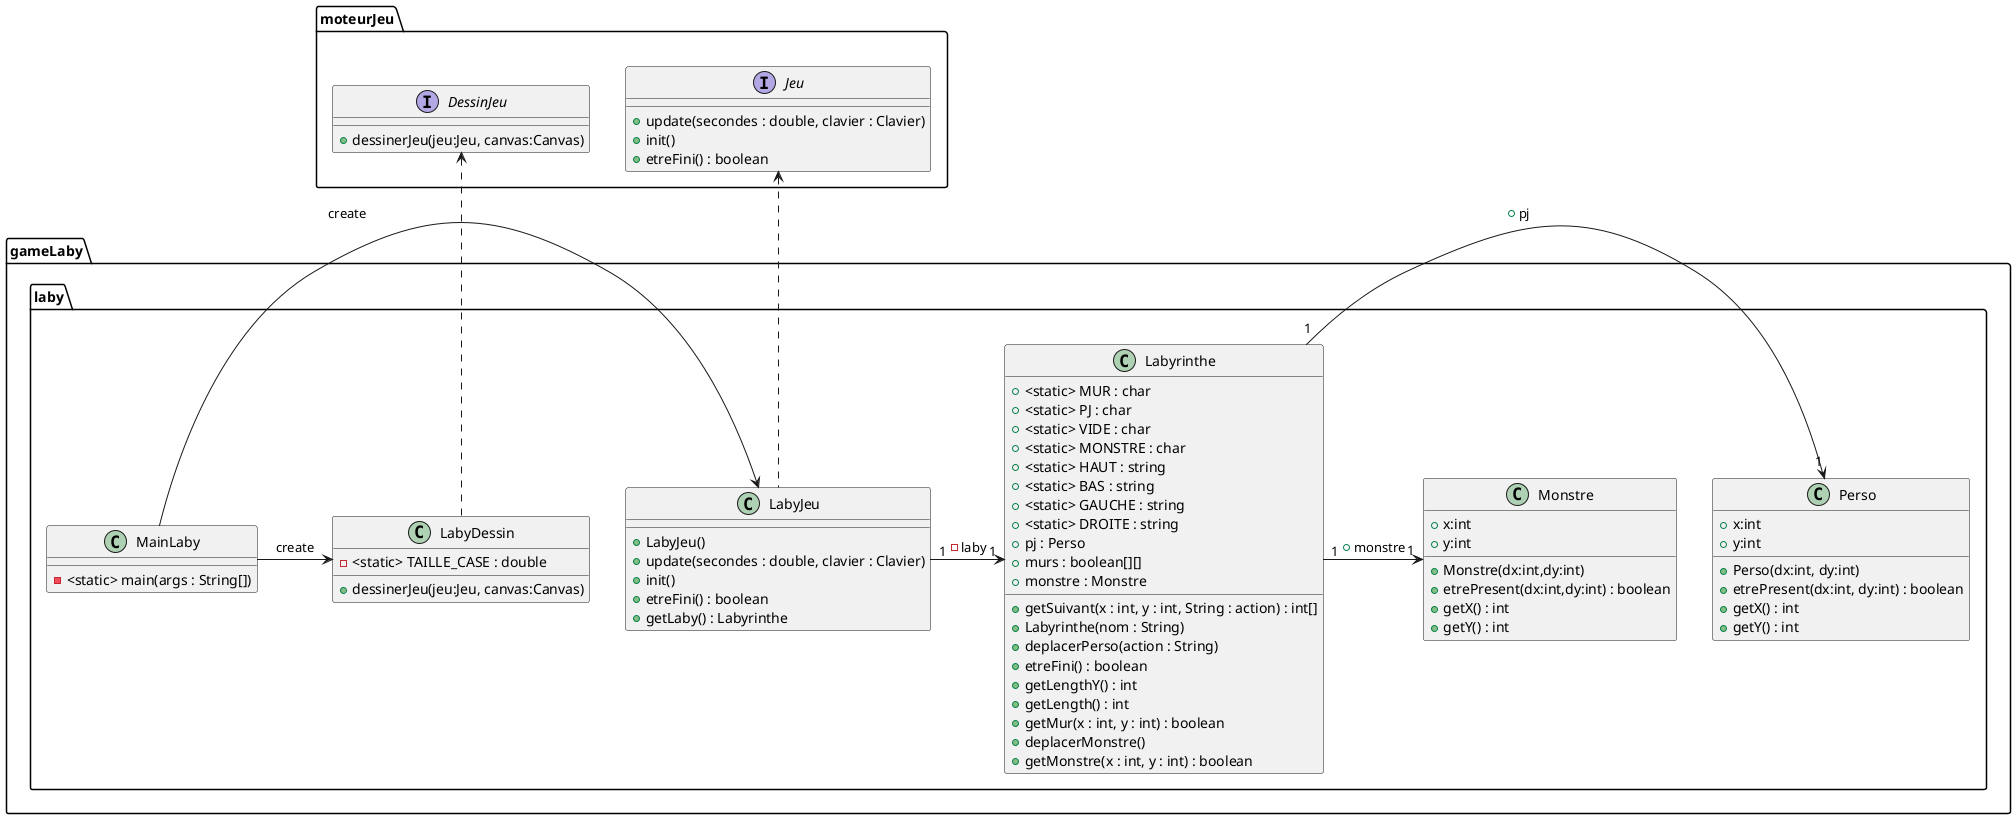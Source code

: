 @startuml
'https://plantuml.com/sequence-diagram

package moteurJeu {
interface DessinJeu{
+ dessinerJeu(jeu:Jeu, canvas:Canvas)
}

interface Jeu{
+update(secondes : double, clavier : Clavier)
+init()
+etreFini() : boolean
}
}

package gameLaby.laby {
class LabyDessin{
- <static> TAILLE_CASE : double
+ dessinerJeu(jeu:Jeu, canvas:Canvas)
}
DessinJeu <.. LabyDessin

class LabyJeu{
+LabyJeu()
+update(secondes : double, clavier : Clavier)
+init()
+etreFini() : boolean
+getLaby() : Labyrinthe
}
Jeu <.. LabyJeu
LabyJeu "1" -> "1" Labyrinthe: -laby

class Labyrinthe{
+ <static> MUR : char
+ <static> PJ : char
+ <static> VIDE : char
+ <static> MONSTRE : char
+ <static> HAUT : string
+ <static> BAS : string
+ <static> GAUCHE : string
+ <static> DROITE : string
+ pj : Perso
+ murs : boolean[][]
+ monstre : Monstre
+ getSuivant(x : int, y : int, String : action) : int[]
+ Labyrinthe(nom : String)
+ deplacerPerso(action : String)
+ etreFini() : boolean
+ getLengthY() : int
+ getLength() : int
+ getMur(x : int, y : int) : boolean
+ deplacerMonstre()
+ getMonstre(x : int, y : int) : boolean
}
Labyrinthe "1" -> "1" Perso : +pj
Labyrinthe "1" -> "1" Monstre : +monstre

class MainLaby{
- <static> main(args : String[])
}
MainLaby -> LabyDessin : create
MainLaby -> LabyJeu : create

class Monstre{
+ x:int
+ y:int
+ Monstre(dx:int,dy:int)
+ etrePresent(dx:int,dy:int) : boolean
+ getX() : int
+ getY() : int
}

class Perso{
+ x:int
+ y:int
+ Perso(dx:int, dy:int)
+ etrePresent(dx:int, dy:int) : boolean
+ getX() : int
+ getY() : int
}
}
@enduml